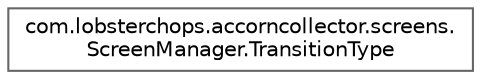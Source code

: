 digraph "Graphical Class Hierarchy"
{
 // LATEX_PDF_SIZE
  bgcolor="transparent";
  edge [fontname=Helvetica,fontsize=10,labelfontname=Helvetica,labelfontsize=10];
  node [fontname=Helvetica,fontsize=10,shape=box,height=0.2,width=0.4];
  rankdir="LR";
  Node0 [id="Node000000",label="com.lobsterchops.accorncollector.screens.\lScreenManager.TransitionType",height=0.2,width=0.4,color="grey40", fillcolor="white", style="filled",URL="$enumcom_1_1lobsterchops_1_1accorncollector_1_1screens_1_1_screen_manager_1_1_transition_type.html",tooltip=" "];
}
